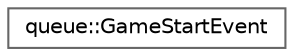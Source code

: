digraph "Graphical Class Hierarchy"
{
 // LATEX_PDF_SIZE
  bgcolor="transparent";
  edge [fontname=Helvetica,fontsize=10,labelfontname=Helvetica,labelfontsize=10];
  node [fontname=Helvetica,fontsize=10,shape=box,height=0.2,width=0.4];
  rankdir="LR";
  Node0 [id="Node000000",label="queue::GameStartEvent",height=0.2,width=0.4,color="grey40", fillcolor="white", style="filled",URL="$structqueue_1_1_game_start_event.html",tooltip=" "];
}
